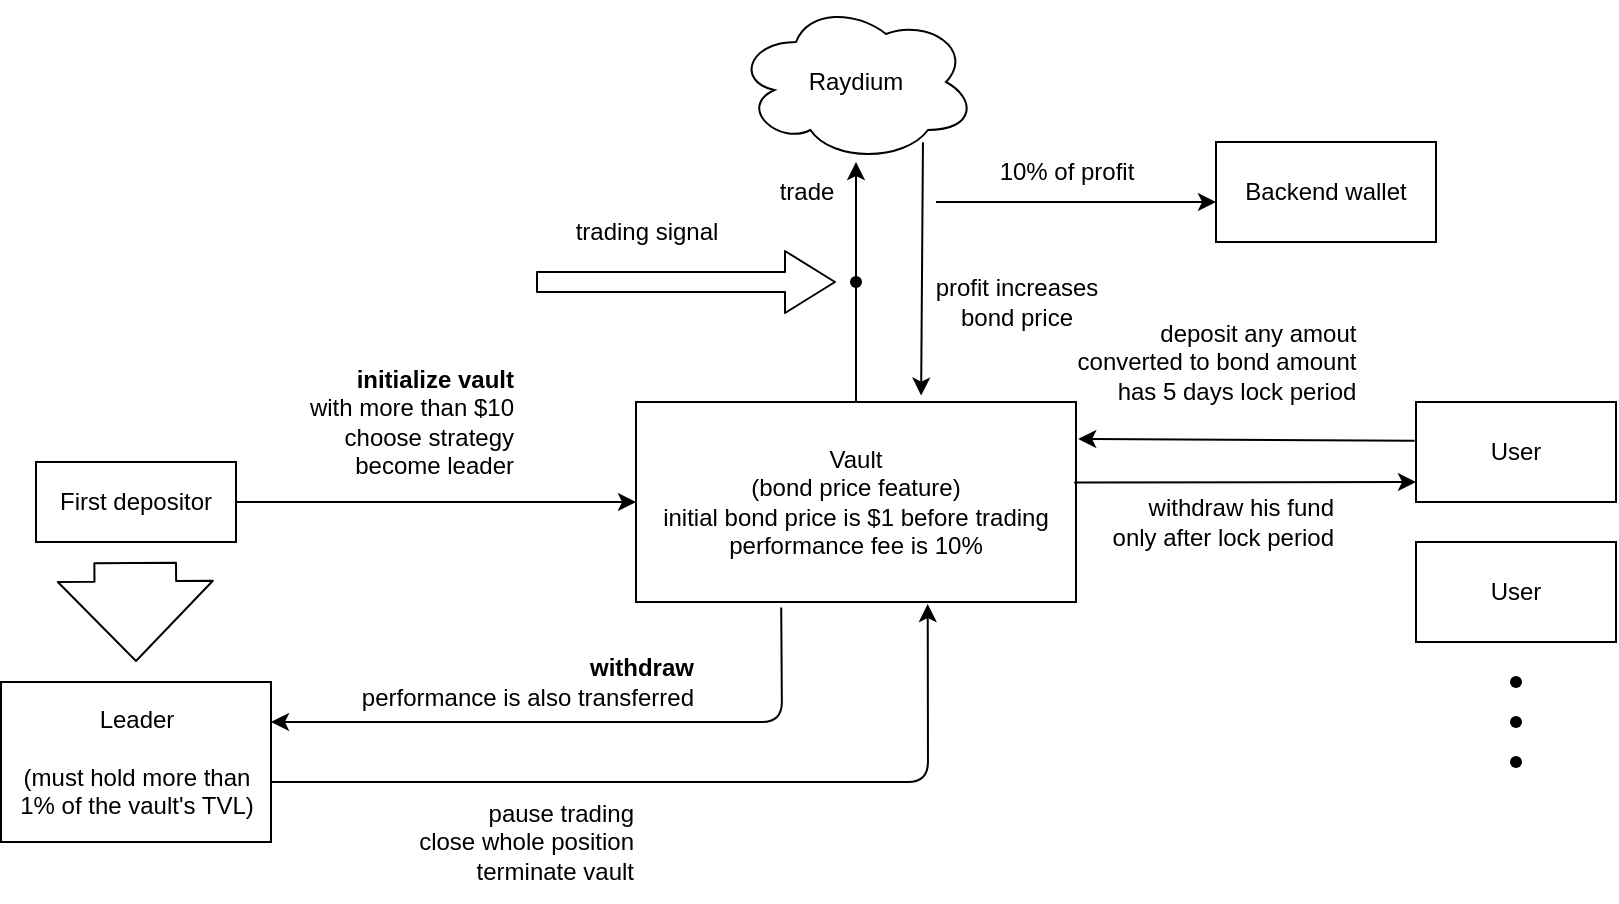 <mxfile>
    <diagram id="R8gnnh2jvgyQ8COo8uPq" name="Page-1">
        <mxGraphModel dx="109" dy="65" grid="1" gridSize="10" guides="1" tooltips="1" connect="1" arrows="1" fold="1" page="1" pageScale="1" pageWidth="850" pageHeight="1100" math="0" shadow="0">
            <root>
                <mxCell id="0"/>
                <mxCell id="1" parent="0"/>
                <mxCell id="20" style="edgeStyle=none;html=1;entryX=1;entryY=0.25;entryDx=0;entryDy=0;exitX=0.33;exitY=1.027;exitDx=0;exitDy=0;exitPerimeter=0;" parent="1" source="2" target="18" edge="1">
                    <mxGeometry relative="1" as="geometry">
                        <Array as="points">
                            <mxPoint x="403" y="500"/>
                        </Array>
                    </mxGeometry>
                </mxCell>
                <mxCell id="25" style="edgeStyle=none;html=1;startArrow=none;" parent="1" source="29" target="24" edge="1">
                    <mxGeometry relative="1" as="geometry"/>
                </mxCell>
                <mxCell id="2" value="Vault&lt;br&gt;(bond price feature)&lt;br&gt;initial bond price is $1 before trading&lt;br&gt;performance fee is 10%" style="rounded=0;whiteSpace=wrap;html=1;" parent="1" vertex="1">
                    <mxGeometry x="330" y="340" width="220" height="100" as="geometry"/>
                </mxCell>
                <mxCell id="6" value="First depositor" style="rounded=0;whiteSpace=wrap;html=1;" parent="1" vertex="1">
                    <mxGeometry x="30" y="370" width="100" height="40" as="geometry"/>
                </mxCell>
                <mxCell id="7" value="" style="endArrow=classic;html=1;entryX=0;entryY=0.5;entryDx=0;entryDy=0;exitX=1;exitY=0.5;exitDx=0;exitDy=0;" parent="1" source="6" target="2" edge="1">
                    <mxGeometry width="50" height="50" relative="1" as="geometry">
                        <mxPoint x="140" y="390" as="sourcePoint"/>
                        <mxPoint x="320" y="390" as="targetPoint"/>
                    </mxGeometry>
                </mxCell>
                <mxCell id="8" value="&lt;div style=&quot;&quot;&gt;&lt;b style=&quot;background-color: initial;&quot;&gt;initialize vault&lt;/b&gt;&lt;/div&gt;&lt;div style=&quot;&quot;&gt;&lt;span style=&quot;background-color: initial;&quot;&gt;with more than $10&lt;/span&gt;&lt;/div&gt;&lt;div style=&quot;&quot;&gt;&lt;span style=&quot;background-color: initial;&quot;&gt;choose strategy&lt;/span&gt;&lt;/div&gt;become leader" style="text;html=1;align=right;verticalAlign=middle;resizable=0;points=[];autosize=1;strokeColor=none;fillColor=none;" parent="1" vertex="1">
                    <mxGeometry x="140" y="315" width="130" height="70" as="geometry"/>
                </mxCell>
                <mxCell id="13" style="edgeStyle=none;html=1;entryX=1.005;entryY=0.185;entryDx=0;entryDy=0;entryPerimeter=0;exitX=-0.007;exitY=0.387;exitDx=0;exitDy=0;exitPerimeter=0;" parent="1" source="12" target="2" edge="1">
                    <mxGeometry relative="1" as="geometry">
                        <mxPoint x="530" y="360" as="targetPoint"/>
                    </mxGeometry>
                </mxCell>
                <mxCell id="12" value="User" style="whiteSpace=wrap;html=1;" parent="1" vertex="1">
                    <mxGeometry x="720" y="340" width="100" height="50" as="geometry"/>
                </mxCell>
                <mxCell id="14" value="&lt;div style=&quot;text-align: right;&quot;&gt;&lt;span style=&quot;background-color: initial;&quot;&gt;deposit any amout&lt;/span&gt;&lt;/div&gt;&lt;div style=&quot;text-align: right;&quot;&gt;&lt;span style=&quot;background-color: initial;&quot;&gt;converted to bond amount&lt;/span&gt;&lt;/div&gt;&lt;div style=&quot;text-align: right;&quot;&gt;&lt;span style=&quot;background-color: initial;&quot;&gt;has 5 days lock period&lt;/span&gt;&lt;/div&gt;" style="text;html=1;align=center;verticalAlign=middle;resizable=0;points=[];autosize=1;strokeColor=none;fillColor=none;" parent="1" vertex="1">
                    <mxGeometry x="540" y="290" width="160" height="60" as="geometry"/>
                </mxCell>
                <mxCell id="15" value="" style="edgeStyle=none;orthogonalLoop=1;jettySize=auto;html=1;exitX=0.996;exitY=0.402;exitDx=0;exitDy=0;exitPerimeter=0;" parent="1" source="2" edge="1">
                    <mxGeometry width="100" relative="1" as="geometry">
                        <mxPoint x="530" y="380" as="sourcePoint"/>
                        <mxPoint x="720" y="380" as="targetPoint"/>
                        <Array as="points"/>
                    </mxGeometry>
                </mxCell>
                <mxCell id="16" value="withdraw his fund&lt;br&gt;only after lock period" style="text;html=1;align=right;verticalAlign=middle;resizable=0;points=[];autosize=1;strokeColor=none;fillColor=none;" parent="1" vertex="1">
                    <mxGeometry x="550" y="380" width="130" height="40" as="geometry"/>
                </mxCell>
                <mxCell id="17" value="" style="shape=flexArrow;endArrow=classic;html=1;endWidth=35.694;endSize=12.942;width=40.833;" parent="1" edge="1">
                    <mxGeometry width="50" height="50" relative="1" as="geometry">
                        <mxPoint x="79.58" y="420" as="sourcePoint"/>
                        <mxPoint x="80" y="470" as="targetPoint"/>
                        <Array as="points"/>
                    </mxGeometry>
                </mxCell>
                <mxCell id="18" value="Leader&lt;br&gt;&lt;br&gt;(must hold more than 1% of the vault's TVL)" style="whiteSpace=wrap;html=1;" parent="1" vertex="1">
                    <mxGeometry x="12.5" y="480" width="135" height="80" as="geometry"/>
                </mxCell>
                <mxCell id="21" value="&lt;b&gt;withdraw&lt;/b&gt;&lt;br&gt;performance is also transferred" style="text;html=1;align=right;verticalAlign=middle;resizable=0;points=[];autosize=1;strokeColor=none;fillColor=none;" parent="1" vertex="1">
                    <mxGeometry x="170" y="460" width="190" height="40" as="geometry"/>
                </mxCell>
                <mxCell id="22" value="" style="edgeStyle=none;orthogonalLoop=1;jettySize=auto;html=1;entryX=0.663;entryY=1.01;entryDx=0;entryDy=0;entryPerimeter=0;" parent="1" target="2" edge="1">
                    <mxGeometry width="100" relative="1" as="geometry">
                        <mxPoint x="147.5" y="530" as="sourcePoint"/>
                        <mxPoint x="247.5" y="530" as="targetPoint"/>
                        <Array as="points">
                            <mxPoint x="476" y="530"/>
                        </Array>
                    </mxGeometry>
                </mxCell>
                <mxCell id="23" value="pause trading&lt;br&gt;close whole position&lt;br&gt;terminate vault" style="text;html=1;align=right;verticalAlign=middle;resizable=0;points=[];autosize=1;strokeColor=none;fillColor=none;" parent="1" vertex="1">
                    <mxGeometry x="200" y="530" width="130" height="60" as="geometry"/>
                </mxCell>
                <mxCell id="24" value="Raydium" style="ellipse;shape=cloud;whiteSpace=wrap;html=1;" parent="1" vertex="1">
                    <mxGeometry x="380" y="140" width="120" height="80" as="geometry"/>
                </mxCell>
                <mxCell id="26" value="trade" style="text;html=1;align=center;verticalAlign=middle;resizable=0;points=[];autosize=1;strokeColor=none;fillColor=none;" parent="1" vertex="1">
                    <mxGeometry x="390" y="220" width="50" height="30" as="geometry"/>
                </mxCell>
                <mxCell id="27" value="" style="edgeStyle=none;orthogonalLoop=1;jettySize=auto;html=1;shape=flexArrow;rounded=1;startSize=8;endSize=8;" parent="1" edge="1">
                    <mxGeometry width="100" relative="1" as="geometry">
                        <mxPoint x="280" y="280" as="sourcePoint"/>
                        <mxPoint x="430" y="280" as="targetPoint"/>
                        <Array as="points"/>
                    </mxGeometry>
                </mxCell>
                <mxCell id="28" value="trading signal" style="text;html=1;align=center;verticalAlign=middle;resizable=0;points=[];autosize=1;strokeColor=none;fillColor=none;" parent="1" vertex="1">
                    <mxGeometry x="290" y="240" width="90" height="30" as="geometry"/>
                </mxCell>
                <mxCell id="30" value="" style="edgeStyle=none;html=1;endArrow=none;" parent="1" source="2" target="29" edge="1">
                    <mxGeometry relative="1" as="geometry">
                        <mxPoint x="440" y="340" as="sourcePoint"/>
                        <mxPoint x="440" y="220" as="targetPoint"/>
                    </mxGeometry>
                </mxCell>
                <mxCell id="29" value="" style="shape=waypoint;sketch=0;size=6;pointerEvents=1;points=[];fillColor=none;resizable=0;rotatable=0;perimeter=centerPerimeter;snapToPoint=1;" parent="1" vertex="1">
                    <mxGeometry x="430" y="270" width="20" height="20" as="geometry"/>
                </mxCell>
                <mxCell id="31" value="User" style="whiteSpace=wrap;html=1;" parent="1" vertex="1">
                    <mxGeometry x="720" y="410" width="100" height="50" as="geometry"/>
                </mxCell>
                <mxCell id="32" value="" style="shape=waypoint;sketch=0;size=6;pointerEvents=1;points=[];fillColor=none;resizable=0;rotatable=0;perimeter=centerPerimeter;snapToPoint=1;" parent="1" vertex="1">
                    <mxGeometry x="760" y="470" width="20" height="20" as="geometry"/>
                </mxCell>
                <mxCell id="33" value="" style="shape=waypoint;sketch=0;size=6;pointerEvents=1;points=[];fillColor=none;resizable=0;rotatable=0;perimeter=centerPerimeter;snapToPoint=1;" parent="1" vertex="1">
                    <mxGeometry x="760" y="490" width="20" height="20" as="geometry"/>
                </mxCell>
                <mxCell id="34" value="" style="shape=waypoint;sketch=0;size=6;pointerEvents=1;points=[];fillColor=none;resizable=0;rotatable=0;perimeter=centerPerimeter;snapToPoint=1;" parent="1" vertex="1">
                    <mxGeometry x="760" y="510" width="20" height="20" as="geometry"/>
                </mxCell>
                <mxCell id="35" value="" style="edgeStyle=none;orthogonalLoop=1;jettySize=auto;html=1;exitX=0.779;exitY=0.877;exitDx=0;exitDy=0;exitPerimeter=0;entryX=0.648;entryY=-0.032;entryDx=0;entryDy=0;entryPerimeter=0;" parent="1" source="24" target="2" edge="1">
                    <mxGeometry width="100" relative="1" as="geometry">
                        <mxPoint x="470" y="230" as="sourcePoint"/>
                        <mxPoint x="473" y="330" as="targetPoint"/>
                        <Array as="points"/>
                    </mxGeometry>
                </mxCell>
                <mxCell id="36" value="profit increases&lt;br&gt;bond price" style="text;html=1;align=center;verticalAlign=middle;resizable=0;points=[];autosize=1;strokeColor=none;fillColor=none;" parent="1" vertex="1">
                    <mxGeometry x="470" y="270" width="100" height="40" as="geometry"/>
                </mxCell>
                <mxCell id="37" value="Backend wallet" style="whiteSpace=wrap;html=1;" vertex="1" parent="1">
                    <mxGeometry x="620" y="210" width="110" height="50" as="geometry"/>
                </mxCell>
                <mxCell id="38" value="" style="edgeStyle=none;orthogonalLoop=1;jettySize=auto;html=1;entryX=0;entryY=0.6;entryDx=0;entryDy=0;entryPerimeter=0;" edge="1" parent="1" target="37">
                    <mxGeometry width="100" relative="1" as="geometry">
                        <mxPoint x="480" y="240" as="sourcePoint"/>
                        <mxPoint x="560" y="240" as="targetPoint"/>
                        <Array as="points"/>
                    </mxGeometry>
                </mxCell>
                <mxCell id="40" value="10% of profit" style="text;html=1;align=center;verticalAlign=middle;resizable=0;points=[];autosize=1;strokeColor=none;fillColor=none;" vertex="1" parent="1">
                    <mxGeometry x="500" y="210" width="90" height="30" as="geometry"/>
                </mxCell>
            </root>
        </mxGraphModel>
    </diagram>
</mxfile>